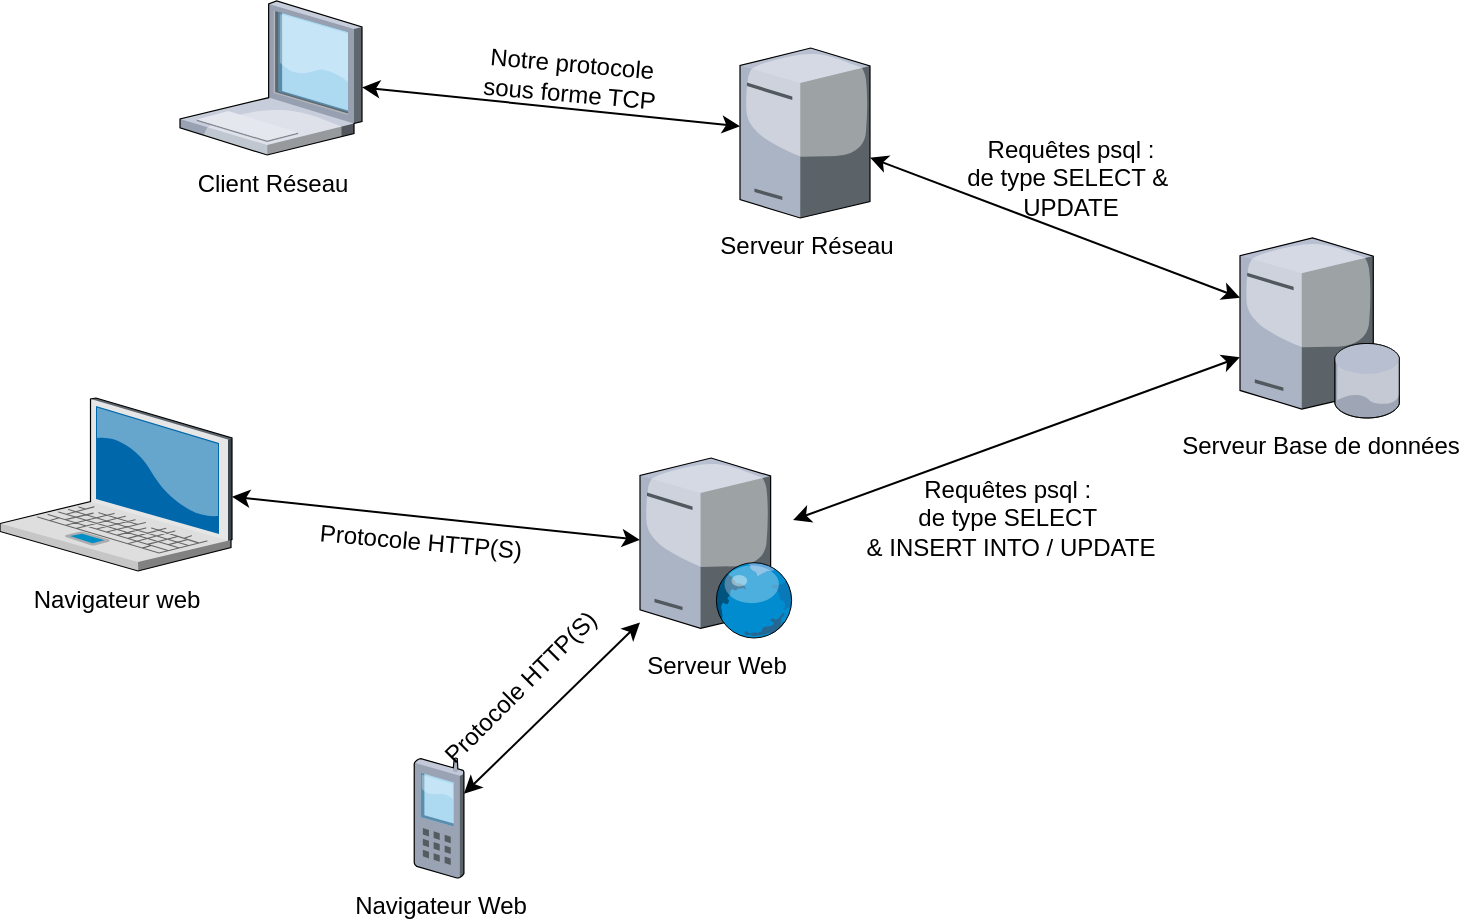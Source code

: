<mxfile version="20.5.1" type="device"><diagram name="Page-1" id="822b0af5-4adb-64df-f703-e8dfc1f81529"><mxGraphModel dx="1422" dy="762" grid="1" gridSize="10" guides="1" tooltips="1" connect="1" arrows="1" fold="1" page="1" pageScale="1" pageWidth="1100" pageHeight="850" background="none" math="0" shadow="0"><root><mxCell id="0"/><mxCell id="1" parent="0"/><mxCell id="89DwrsQXfwKugbnf8XcQ-2" value="Serveur Web&lt;br&gt;" style="verticalLabelPosition=bottom;sketch=0;aspect=fixed;html=1;verticalAlign=top;strokeColor=none;align=center;outlineConnect=0;shape=mxgraph.citrix.web_server;" parent="1" vertex="1"><mxGeometry x="460" y="550" width="76.5" height="90" as="geometry"/></mxCell><mxCell id="89DwrsQXfwKugbnf8XcQ-3" value="Navigateur web" style="verticalLabelPosition=bottom;sketch=0;aspect=fixed;html=1;verticalAlign=top;strokeColor=none;align=center;outlineConnect=0;shape=mxgraph.citrix.laptop_2;" parent="1" vertex="1"><mxGeometry x="140" y="520" width="116" height="86.5" as="geometry"/></mxCell><mxCell id="89DwrsQXfwKugbnf8XcQ-4" value="Navigateur Web" style="verticalLabelPosition=bottom;sketch=0;aspect=fixed;html=1;verticalAlign=top;strokeColor=none;align=center;outlineConnect=0;shape=mxgraph.citrix.cell_phone;" parent="1" vertex="1"><mxGeometry x="347" y="700" width="25" height="60" as="geometry"/></mxCell><mxCell id="89DwrsQXfwKugbnf8XcQ-6" value="" style="endArrow=classic;startArrow=classic;html=1;rounded=0;" parent="1" source="89DwrsQXfwKugbnf8XcQ-2" target="89DwrsQXfwKugbnf8XcQ-4" edge="1"><mxGeometry width="50" height="50" relative="1" as="geometry"><mxPoint x="460" y="660" as="sourcePoint"/><mxPoint x="510" y="610" as="targetPoint"/></mxGeometry></mxCell><mxCell id="89DwrsQXfwKugbnf8XcQ-7" value="Serveur Base de données" style="verticalLabelPosition=bottom;sketch=0;aspect=fixed;html=1;verticalAlign=top;strokeColor=none;align=center;outlineConnect=0;shape=mxgraph.citrix.database_server;" parent="1" vertex="1"><mxGeometry x="760" y="440" width="80" height="90" as="geometry"/></mxCell><mxCell id="89DwrsQXfwKugbnf8XcQ-8" value="" style="endArrow=classic;startArrow=classic;html=1;rounded=0;" parent="1" source="89DwrsQXfwKugbnf8XcQ-2" target="89DwrsQXfwKugbnf8XcQ-7" edge="1"><mxGeometry width="50" height="50" relative="1" as="geometry"><mxPoint x="460" y="540" as="sourcePoint"/><mxPoint x="510" y="490" as="targetPoint"/></mxGeometry></mxCell><mxCell id="89DwrsQXfwKugbnf8XcQ-12" value="Client Réseau" style="verticalLabelPosition=bottom;sketch=0;aspect=fixed;html=1;verticalAlign=top;strokeColor=none;align=center;outlineConnect=0;shape=mxgraph.citrix.laptop_1;" parent="1" vertex="1"><mxGeometry x="230" y="321.5" width="91" height="77" as="geometry"/></mxCell><mxCell id="89DwrsQXfwKugbnf8XcQ-14" value="Serveur Réseau" style="verticalLabelPosition=bottom;sketch=0;aspect=fixed;html=1;verticalAlign=top;strokeColor=none;align=center;outlineConnect=0;shape=mxgraph.citrix.license_server;" parent="1" vertex="1"><mxGeometry x="510" y="345" width="65" height="85" as="geometry"/></mxCell><mxCell id="89DwrsQXfwKugbnf8XcQ-15" value="" style="endArrow=classic;startArrow=classic;html=1;rounded=0;" parent="1" source="89DwrsQXfwKugbnf8XcQ-12" target="89DwrsQXfwKugbnf8XcQ-14" edge="1"><mxGeometry width="50" height="50" relative="1" as="geometry"><mxPoint x="460" y="400" as="sourcePoint"/><mxPoint x="510" y="350" as="targetPoint"/></mxGeometry></mxCell><mxCell id="89DwrsQXfwKugbnf8XcQ-16" value="" style="endArrow=classic;startArrow=classic;html=1;rounded=0;" parent="1" source="89DwrsQXfwKugbnf8XcQ-7" target="89DwrsQXfwKugbnf8XcQ-14" edge="1"><mxGeometry width="50" height="50" relative="1" as="geometry"><mxPoint x="710" y="480" as="sourcePoint"/><mxPoint x="760" y="430" as="targetPoint"/></mxGeometry></mxCell><mxCell id="cskwPRO3rn3jsJQRpzms-2" value="" style="endArrow=classic;startArrow=classic;html=1;rounded=0;" edge="1" parent="1" source="89DwrsQXfwKugbnf8XcQ-3" target="89DwrsQXfwKugbnf8XcQ-2"><mxGeometry width="50" height="50" relative="1" as="geometry"><mxPoint x="322" y="620" as="sourcePoint"/><mxPoint x="372" y="570" as="targetPoint"/></mxGeometry></mxCell><mxCell id="cskwPRO3rn3jsJQRpzms-3" value="Protocole HTTP(S)" style="text;html=1;align=center;verticalAlign=middle;resizable=0;points=[];autosize=1;strokeColor=none;fillColor=none;rotation=5;" vertex="1" parent="1"><mxGeometry x="290" y="576.5" width="120" height="30" as="geometry"/></mxCell><mxCell id="cskwPRO3rn3jsJQRpzms-4" value="Protocole HTTP(S)" style="text;html=1;align=center;verticalAlign=middle;resizable=0;points=[];autosize=1;strokeColor=none;fillColor=none;rotation=-45;" vertex="1" parent="1"><mxGeometry x="340" y="650" width="120" height="30" as="geometry"/></mxCell><mxCell id="cskwPRO3rn3jsJQRpzms-5" value="Notre protocole &lt;br&gt;sous forme TCP" style="text;html=1;align=center;verticalAlign=middle;resizable=0;points=[];autosize=1;strokeColor=none;fillColor=none;rotation=5;" vertex="1" parent="1"><mxGeometry x="370" y="340" width="110" height="40" as="geometry"/></mxCell><mxCell id="cskwPRO3rn3jsJQRpzms-6" value="Requêtes psql :&lt;br&gt;de type SELECT &amp;amp;&amp;nbsp;&lt;br&gt;UPDATE" style="text;html=1;align=center;verticalAlign=middle;resizable=0;points=[];autosize=1;strokeColor=none;fillColor=none;" vertex="1" parent="1"><mxGeometry x="610" y="380" width="130" height="60" as="geometry"/></mxCell><mxCell id="cskwPRO3rn3jsJQRpzms-7" value="Requêtes psql :&amp;nbsp;&lt;br&gt;de type SELECT&amp;nbsp;&lt;br&gt;&amp;amp; INSERT INTO / UPDATE" style="text;html=1;align=center;verticalAlign=middle;resizable=0;points=[];autosize=1;strokeColor=none;fillColor=none;" vertex="1" parent="1"><mxGeometry x="560" y="550" width="170" height="60" as="geometry"/></mxCell></root></mxGraphModel></diagram></mxfile>